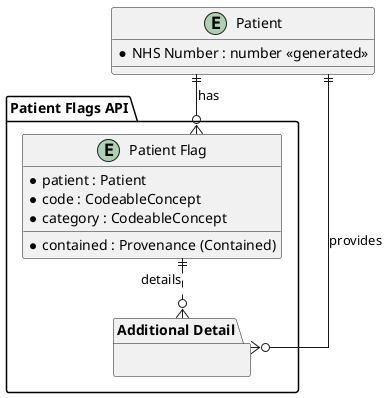 @startuml

skinparam linetype ortho

entity "Patient" as pat {
  *NHS Number : number <<generated>>
}
package "Patient Flags API" {

entity "Patient Flag" as pfg {
  *patient : Patient
  *code : CodeableConcept
  *category : CodeableConcept
  *contained : Provenance (Contained)
}

package "Additional Detail" as AD {
}
}

pat ||--o{ pfg : has
pat ||--o{ AD : provides
pfg ||..o{ AD : details

@enduml
